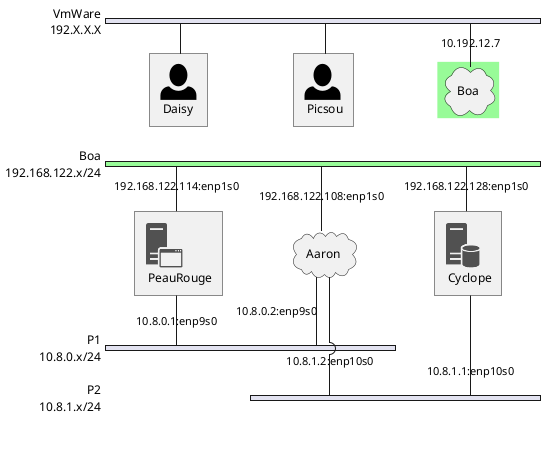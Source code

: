 @startuml net
!include <office/Servers/application_server>
!include <office/Servers/database_server>
nwdiag {
  network VmWare{
    address = "192.X.X.X"

    Daisy[description = "<&person*4.5>\n Daisy"];
    Picsou[description = "<&person*4.5>\n Picsou"];
    group boa{
      color = "palegreen"
      Boa [address = "10.192.12.7", shape="cloud"]
    }
  }
  network Boa {
      address = "192.168.122.x/24"
      color = "palegreen"

      PeauRouge [address = "192.168.122.114:enp1s0",description = "<$application_server>\n PeauRouge"];
      Aaron [address = "192.168.122.108:enp1s0", shape= cloud];
      Cyclope [address = "192.168.122.128:enp1s0", description = "<$database_server>\n Cyclope"];
  }
  network P1 {
      address = "10.8.0.x/24"

      PeauRouge [address = "10.8.0.1:enp9s0"];
      Aaron [address = "10.8.0.2:enp9s0"];
  }
  network P2 {
      address = "10.8.1.x/24"

      Cyclope [address = "10.8.1.1:enp10s0"];
      Aaron [address = "10.8.1.2:enp10s0"];
  }
}

@enduml
